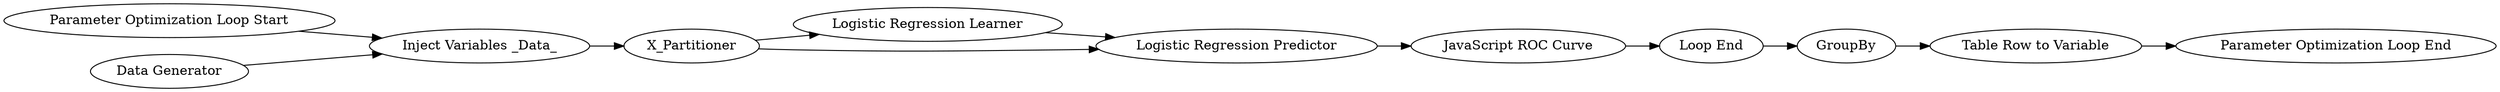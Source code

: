 digraph {
	324 [label="Parameter Optimization Loop Start"]
	325 [label="Parameter Optimization Loop End"]
	327 [label="Logistic Regression Learner"]
	332 [label="Data Generator"]
	334 [label="Logistic Regression Predictor"]
	335 [label="JavaScript ROC Curve"]
	337 [label="Table Row to Variable"]
	338 [label=X_Partitioner]
	340 [label="Inject Variables _Data_"]
	341 [label="Loop End"]
	342 [label=GroupBy]
	324 -> 340
	327 -> 334
	332 -> 340
	334 -> 335
	335 -> 341
	337 -> 325
	338 -> 327
	338 -> 334
	340 -> 338
	341 -> 342
	342 -> 337
	rankdir=LR
}

